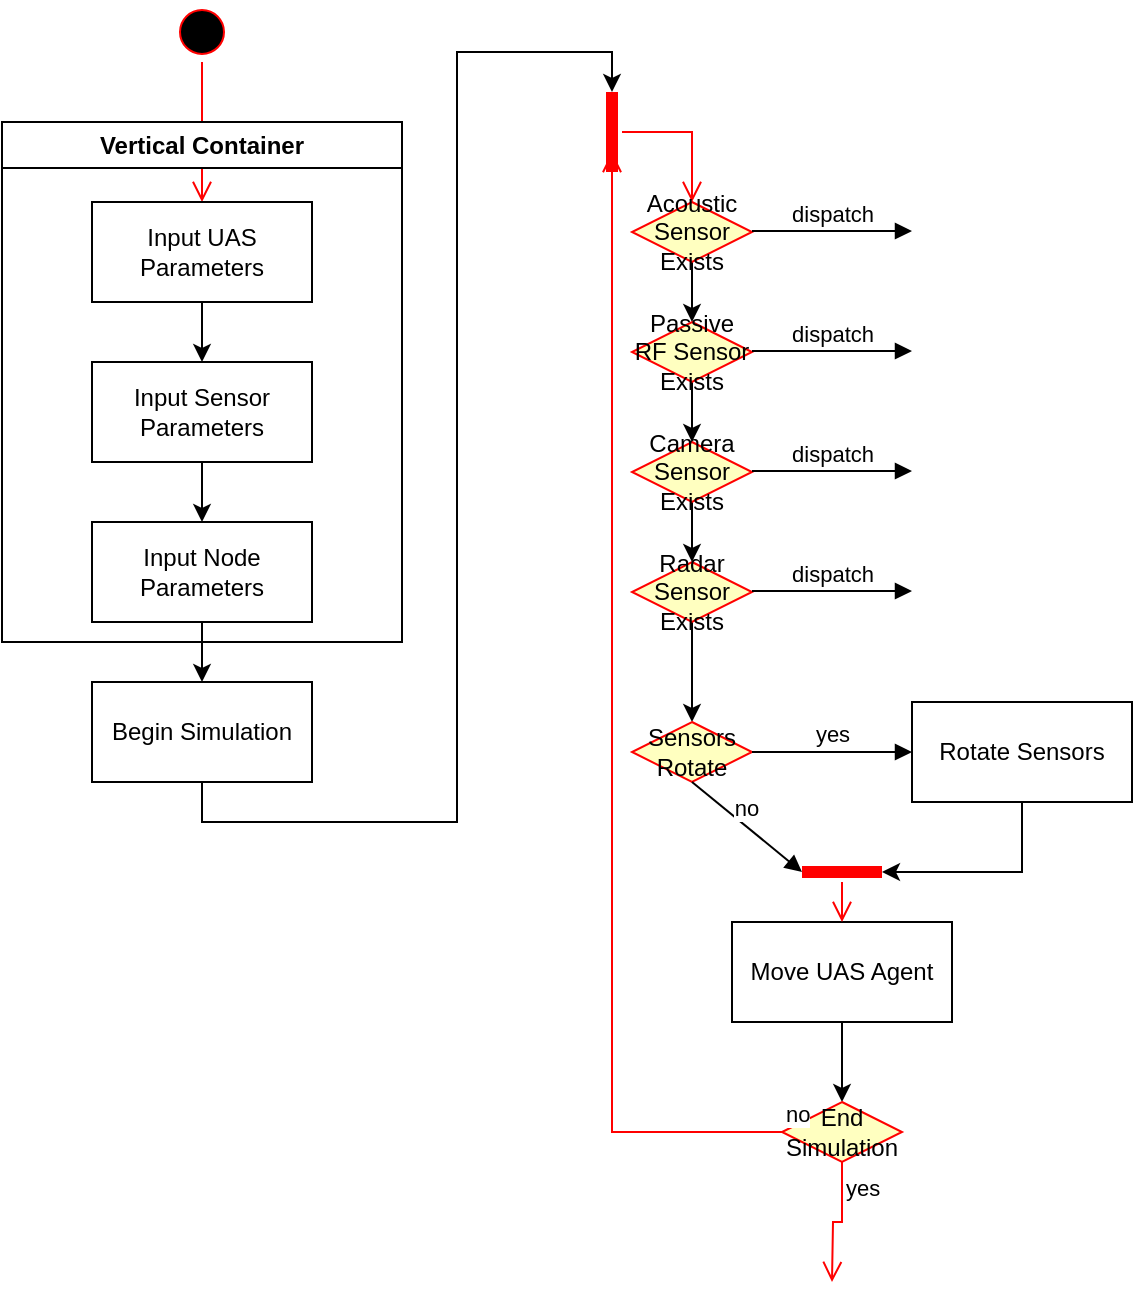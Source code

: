<mxfile version="24.6.4" type="github">
  <diagram name="Page-1" id="L44xJOwaPrE3bIe5Eiis">
    <mxGraphModel dx="746" dy="458" grid="1" gridSize="10" guides="1" tooltips="1" connect="1" arrows="1" fold="1" page="1" pageScale="1" pageWidth="850" pageHeight="1100" math="0" shadow="0">
      <root>
        <mxCell id="0" />
        <mxCell id="1" parent="0" />
        <mxCell id="Ei4I9Hg9-e1iZ-SWn0L6-1" value="" style="ellipse;html=1;shape=startState;fillColor=#000000;strokeColor=#ff0000;" vertex="1" parent="1">
          <mxGeometry x="140" y="30" width="30" height="30" as="geometry" />
        </mxCell>
        <mxCell id="Ei4I9Hg9-e1iZ-SWn0L6-2" value="" style="edgeStyle=orthogonalEdgeStyle;html=1;verticalAlign=bottom;endArrow=open;endSize=8;strokeColor=#ff0000;rounded=0;" edge="1" source="Ei4I9Hg9-e1iZ-SWn0L6-1" parent="1">
          <mxGeometry relative="1" as="geometry">
            <mxPoint x="155" y="130" as="targetPoint" />
          </mxGeometry>
        </mxCell>
        <mxCell id="Ei4I9Hg9-e1iZ-SWn0L6-7" style="edgeStyle=orthogonalEdgeStyle;rounded=0;orthogonalLoop=1;jettySize=auto;html=1;exitX=0.5;exitY=1;exitDx=0;exitDy=0;entryX=0.5;entryY=0;entryDx=0;entryDy=0;" edge="1" parent="1" source="Ei4I9Hg9-e1iZ-SWn0L6-3" target="Ei4I9Hg9-e1iZ-SWn0L6-4">
          <mxGeometry relative="1" as="geometry" />
        </mxCell>
        <mxCell id="Ei4I9Hg9-e1iZ-SWn0L6-3" value="Input UAS Parameters" style="html=1;whiteSpace=wrap;" vertex="1" parent="1">
          <mxGeometry x="100" y="130" width="110" height="50" as="geometry" />
        </mxCell>
        <mxCell id="Ei4I9Hg9-e1iZ-SWn0L6-8" style="edgeStyle=orthogonalEdgeStyle;rounded=0;orthogonalLoop=1;jettySize=auto;html=1;exitX=0.5;exitY=1;exitDx=0;exitDy=0;entryX=0.5;entryY=0;entryDx=0;entryDy=0;" edge="1" parent="1" source="Ei4I9Hg9-e1iZ-SWn0L6-4" target="Ei4I9Hg9-e1iZ-SWn0L6-5">
          <mxGeometry relative="1" as="geometry" />
        </mxCell>
        <mxCell id="Ei4I9Hg9-e1iZ-SWn0L6-4" value="Input Sensor Parameters" style="html=1;whiteSpace=wrap;" vertex="1" parent="1">
          <mxGeometry x="100" y="210" width="110" height="50" as="geometry" />
        </mxCell>
        <mxCell id="Ei4I9Hg9-e1iZ-SWn0L6-9" style="edgeStyle=orthogonalEdgeStyle;rounded=0;orthogonalLoop=1;jettySize=auto;html=1;exitX=0.5;exitY=1;exitDx=0;exitDy=0;entryX=0.5;entryY=0;entryDx=0;entryDy=0;" edge="1" parent="1" source="Ei4I9Hg9-e1iZ-SWn0L6-5" target="Ei4I9Hg9-e1iZ-SWn0L6-6">
          <mxGeometry relative="1" as="geometry" />
        </mxCell>
        <mxCell id="Ei4I9Hg9-e1iZ-SWn0L6-5" value="Input Node Parameters" style="html=1;whiteSpace=wrap;" vertex="1" parent="1">
          <mxGeometry x="100" y="290" width="110" height="50" as="geometry" />
        </mxCell>
        <mxCell id="Ei4I9Hg9-e1iZ-SWn0L6-35" style="edgeStyle=orthogonalEdgeStyle;rounded=0;orthogonalLoop=1;jettySize=auto;html=1;exitX=0.5;exitY=1;exitDx=0;exitDy=0;entryX=1;entryY=0.5;entryDx=0;entryDy=0;entryPerimeter=0;" edge="1" parent="1" source="Ei4I9Hg9-e1iZ-SWn0L6-6" target="Ei4I9Hg9-e1iZ-SWn0L6-11">
          <mxGeometry relative="1" as="geometry">
            <mxPoint x="320" y="142" as="targetPoint" />
          </mxGeometry>
        </mxCell>
        <mxCell id="Ei4I9Hg9-e1iZ-SWn0L6-6" value="Begin Simulation" style="html=1;whiteSpace=wrap;" vertex="1" parent="1">
          <mxGeometry x="100" y="370" width="110" height="50" as="geometry" />
        </mxCell>
        <mxCell id="Ei4I9Hg9-e1iZ-SWn0L6-10" value="Vertical Container" style="swimlane;whiteSpace=wrap;html=1;" vertex="1" parent="1">
          <mxGeometry x="55" y="90" width="200" height="260" as="geometry">
            <mxRectangle x="55" y="90" width="140" height="30" as="alternateBounds" />
          </mxGeometry>
        </mxCell>
        <mxCell id="Ei4I9Hg9-e1iZ-SWn0L6-11" value="" style="shape=line;html=1;strokeWidth=6;strokeColor=#ff0000;rotation=-90;" vertex="1" parent="1">
          <mxGeometry x="340" y="90" width="40" height="10" as="geometry" />
        </mxCell>
        <mxCell id="Ei4I9Hg9-e1iZ-SWn0L6-12" value="" style="edgeStyle=orthogonalEdgeStyle;html=1;verticalAlign=bottom;endArrow=open;endSize=8;strokeColor=#ff0000;rounded=0;" edge="1" source="Ei4I9Hg9-e1iZ-SWn0L6-11" parent="1" target="Ei4I9Hg9-e1iZ-SWn0L6-13">
          <mxGeometry relative="1" as="geometry">
            <mxPoint x="390" y="130" as="targetPoint" />
          </mxGeometry>
        </mxCell>
        <mxCell id="Ei4I9Hg9-e1iZ-SWn0L6-17" style="edgeStyle=orthogonalEdgeStyle;rounded=0;orthogonalLoop=1;jettySize=auto;html=1;exitX=0.5;exitY=1;exitDx=0;exitDy=0;entryX=0.5;entryY=0;entryDx=0;entryDy=0;" edge="1" parent="1" source="Ei4I9Hg9-e1iZ-SWn0L6-13" target="Ei4I9Hg9-e1iZ-SWn0L6-14">
          <mxGeometry relative="1" as="geometry" />
        </mxCell>
        <mxCell id="Ei4I9Hg9-e1iZ-SWn0L6-13" value="Acoustic Sensor Exists" style="rhombus;whiteSpace=wrap;html=1;fontColor=#000000;fillColor=#ffffc0;strokeColor=#ff0000;align=center;" vertex="1" parent="1">
          <mxGeometry x="370" y="130" width="60" height="30" as="geometry" />
        </mxCell>
        <mxCell id="Ei4I9Hg9-e1iZ-SWn0L6-18" style="edgeStyle=orthogonalEdgeStyle;rounded=0;orthogonalLoop=1;jettySize=auto;html=1;exitX=0.5;exitY=1;exitDx=0;exitDy=0;entryX=0.5;entryY=0;entryDx=0;entryDy=0;" edge="1" parent="1" source="Ei4I9Hg9-e1iZ-SWn0L6-14" target="Ei4I9Hg9-e1iZ-SWn0L6-15">
          <mxGeometry relative="1" as="geometry" />
        </mxCell>
        <mxCell id="Ei4I9Hg9-e1iZ-SWn0L6-14" value="Passive RF Sensor Exists" style="rhombus;whiteSpace=wrap;html=1;fontColor=#000000;fillColor=#ffffc0;strokeColor=#ff0000;align=center;" vertex="1" parent="1">
          <mxGeometry x="370" y="190" width="60" height="30" as="geometry" />
        </mxCell>
        <mxCell id="Ei4I9Hg9-e1iZ-SWn0L6-19" style="edgeStyle=orthogonalEdgeStyle;rounded=0;orthogonalLoop=1;jettySize=auto;html=1;exitX=0.5;exitY=1;exitDx=0;exitDy=0;entryX=0.5;entryY=0;entryDx=0;entryDy=0;" edge="1" parent="1" source="Ei4I9Hg9-e1iZ-SWn0L6-15" target="Ei4I9Hg9-e1iZ-SWn0L6-16">
          <mxGeometry relative="1" as="geometry" />
        </mxCell>
        <mxCell id="Ei4I9Hg9-e1iZ-SWn0L6-15" value="Camera Sensor Exists" style="rhombus;whiteSpace=wrap;html=1;fontColor=#000000;fillColor=#ffffc0;strokeColor=#ff0000;align=center;" vertex="1" parent="1">
          <mxGeometry x="370" y="250" width="60" height="30" as="geometry" />
        </mxCell>
        <mxCell id="Ei4I9Hg9-e1iZ-SWn0L6-21" style="edgeStyle=orthogonalEdgeStyle;rounded=0;orthogonalLoop=1;jettySize=auto;html=1;exitX=0.5;exitY=1;exitDx=0;exitDy=0;entryX=0.5;entryY=0;entryDx=0;entryDy=0;" edge="1" parent="1" source="Ei4I9Hg9-e1iZ-SWn0L6-16" target="Ei4I9Hg9-e1iZ-SWn0L6-20">
          <mxGeometry relative="1" as="geometry" />
        </mxCell>
        <mxCell id="Ei4I9Hg9-e1iZ-SWn0L6-16" value="Radar Sensor Exists" style="rhombus;whiteSpace=wrap;html=1;fontColor=#000000;fillColor=#ffffc0;strokeColor=#ff0000;align=center;" vertex="1" parent="1">
          <mxGeometry x="370" y="310" width="60" height="30" as="geometry" />
        </mxCell>
        <mxCell id="Ei4I9Hg9-e1iZ-SWn0L6-20" value="Sensors Rotate" style="rhombus;whiteSpace=wrap;html=1;fontColor=#000000;fillColor=#ffffc0;strokeColor=#ff0000;align=center;" vertex="1" parent="1">
          <mxGeometry x="370" y="390" width="60" height="30" as="geometry" />
        </mxCell>
        <mxCell id="Ei4I9Hg9-e1iZ-SWn0L6-22" value="Rotate Sensors" style="html=1;whiteSpace=wrap;" vertex="1" parent="1">
          <mxGeometry x="510" y="380" width="110" height="50" as="geometry" />
        </mxCell>
        <mxCell id="Ei4I9Hg9-e1iZ-SWn0L6-30" style="edgeStyle=orthogonalEdgeStyle;rounded=0;orthogonalLoop=1;jettySize=auto;html=1;exitX=0.5;exitY=1;exitDx=0;exitDy=0;entryX=0.5;entryY=0;entryDx=0;entryDy=0;" edge="1" parent="1" source="Ei4I9Hg9-e1iZ-SWn0L6-23" target="Ei4I9Hg9-e1iZ-SWn0L6-27">
          <mxGeometry relative="1" as="geometry" />
        </mxCell>
        <mxCell id="Ei4I9Hg9-e1iZ-SWn0L6-23" value="Move UAS Agent" style="html=1;whiteSpace=wrap;" vertex="1" parent="1">
          <mxGeometry x="420" y="490" width="110" height="50" as="geometry" />
        </mxCell>
        <mxCell id="Ei4I9Hg9-e1iZ-SWn0L6-24" value="" style="shape=line;html=1;strokeWidth=6;strokeColor=#ff0000;" vertex="1" parent="1">
          <mxGeometry x="455" y="460" width="40" height="10" as="geometry" />
        </mxCell>
        <mxCell id="Ei4I9Hg9-e1iZ-SWn0L6-25" value="" style="edgeStyle=orthogonalEdgeStyle;html=1;verticalAlign=bottom;endArrow=open;endSize=8;strokeColor=#ff0000;rounded=0;entryX=0.5;entryY=0;entryDx=0;entryDy=0;" edge="1" source="Ei4I9Hg9-e1iZ-SWn0L6-24" parent="1" target="Ei4I9Hg9-e1iZ-SWn0L6-23">
          <mxGeometry relative="1" as="geometry">
            <mxPoint x="645" y="540" as="targetPoint" />
          </mxGeometry>
        </mxCell>
        <mxCell id="Ei4I9Hg9-e1iZ-SWn0L6-27" value="End Simulation" style="rhombus;whiteSpace=wrap;html=1;fontColor=#000000;fillColor=#ffffc0;strokeColor=#ff0000;" vertex="1" parent="1">
          <mxGeometry x="445" y="580" width="60" height="30" as="geometry" />
        </mxCell>
        <mxCell id="Ei4I9Hg9-e1iZ-SWn0L6-28" value="no" style="edgeStyle=orthogonalEdgeStyle;html=1;align=left;verticalAlign=bottom;endArrow=open;endSize=8;strokeColor=#ff0000;rounded=0;entryX=0.25;entryY=0.5;entryDx=0;entryDy=0;entryPerimeter=0;" edge="1" source="Ei4I9Hg9-e1iZ-SWn0L6-27" parent="1" target="Ei4I9Hg9-e1iZ-SWn0L6-11">
          <mxGeometry x="-1" relative="1" as="geometry">
            <mxPoint x="320" y="90" as="targetPoint" />
          </mxGeometry>
        </mxCell>
        <mxCell id="Ei4I9Hg9-e1iZ-SWn0L6-29" value="yes" style="edgeStyle=orthogonalEdgeStyle;html=1;align=left;verticalAlign=top;endArrow=open;endSize=8;strokeColor=#ff0000;rounded=0;" edge="1" source="Ei4I9Hg9-e1iZ-SWn0L6-27" parent="1">
          <mxGeometry x="-1" relative="1" as="geometry">
            <mxPoint x="470" y="670" as="targetPoint" />
          </mxGeometry>
        </mxCell>
        <mxCell id="Ei4I9Hg9-e1iZ-SWn0L6-32" value="no" style="html=1;verticalAlign=bottom;endArrow=block;curved=0;rounded=0;exitX=0.5;exitY=1;exitDx=0;exitDy=0;entryX=0;entryY=0.5;entryDx=0;entryDy=0;entryPerimeter=0;" edge="1" parent="1" source="Ei4I9Hg9-e1iZ-SWn0L6-20" target="Ei4I9Hg9-e1iZ-SWn0L6-24">
          <mxGeometry width="80" relative="1" as="geometry">
            <mxPoint x="340" y="320" as="sourcePoint" />
            <mxPoint x="420" y="320" as="targetPoint" />
          </mxGeometry>
        </mxCell>
        <mxCell id="Ei4I9Hg9-e1iZ-SWn0L6-33" value="yes" style="html=1;verticalAlign=bottom;endArrow=block;curved=0;rounded=0;exitX=1;exitY=0.5;exitDx=0;exitDy=0;" edge="1" parent="1" source="Ei4I9Hg9-e1iZ-SWn0L6-20">
          <mxGeometry width="80" relative="1" as="geometry">
            <mxPoint x="435" y="404.5" as="sourcePoint" />
            <mxPoint x="510" y="405" as="targetPoint" />
            <mxPoint as="offset" />
          </mxGeometry>
        </mxCell>
        <mxCell id="Ei4I9Hg9-e1iZ-SWn0L6-34" style="edgeStyle=orthogonalEdgeStyle;rounded=0;orthogonalLoop=1;jettySize=auto;html=1;exitX=0.5;exitY=1;exitDx=0;exitDy=0;entryX=1;entryY=0.5;entryDx=0;entryDy=0;entryPerimeter=0;" edge="1" parent="1" source="Ei4I9Hg9-e1iZ-SWn0L6-22" target="Ei4I9Hg9-e1iZ-SWn0L6-24">
          <mxGeometry relative="1" as="geometry" />
        </mxCell>
        <mxCell id="Ei4I9Hg9-e1iZ-SWn0L6-36" value="dispatch" style="html=1;verticalAlign=bottom;endArrow=block;curved=0;rounded=0;" edge="1" parent="1">
          <mxGeometry width="80" relative="1" as="geometry">
            <mxPoint x="430" y="144.5" as="sourcePoint" />
            <mxPoint x="510" y="144.5" as="targetPoint" />
          </mxGeometry>
        </mxCell>
        <mxCell id="Ei4I9Hg9-e1iZ-SWn0L6-37" value="dispatch" style="html=1;verticalAlign=bottom;endArrow=block;curved=0;rounded=0;" edge="1" parent="1">
          <mxGeometry width="80" relative="1" as="geometry">
            <mxPoint x="430" y="324.5" as="sourcePoint" />
            <mxPoint x="510" y="324.5" as="targetPoint" />
          </mxGeometry>
        </mxCell>
        <mxCell id="Ei4I9Hg9-e1iZ-SWn0L6-38" value="dispatch" style="html=1;verticalAlign=bottom;endArrow=block;curved=0;rounded=0;" edge="1" parent="1">
          <mxGeometry width="80" relative="1" as="geometry">
            <mxPoint x="430" y="264.5" as="sourcePoint" />
            <mxPoint x="510" y="264.5" as="targetPoint" />
          </mxGeometry>
        </mxCell>
        <mxCell id="Ei4I9Hg9-e1iZ-SWn0L6-39" value="dispatch" style="html=1;verticalAlign=bottom;endArrow=block;curved=0;rounded=0;" edge="1" parent="1">
          <mxGeometry width="80" relative="1" as="geometry">
            <mxPoint x="430" y="204.5" as="sourcePoint" />
            <mxPoint x="510" y="204.5" as="targetPoint" />
          </mxGeometry>
        </mxCell>
      </root>
    </mxGraphModel>
  </diagram>
</mxfile>
